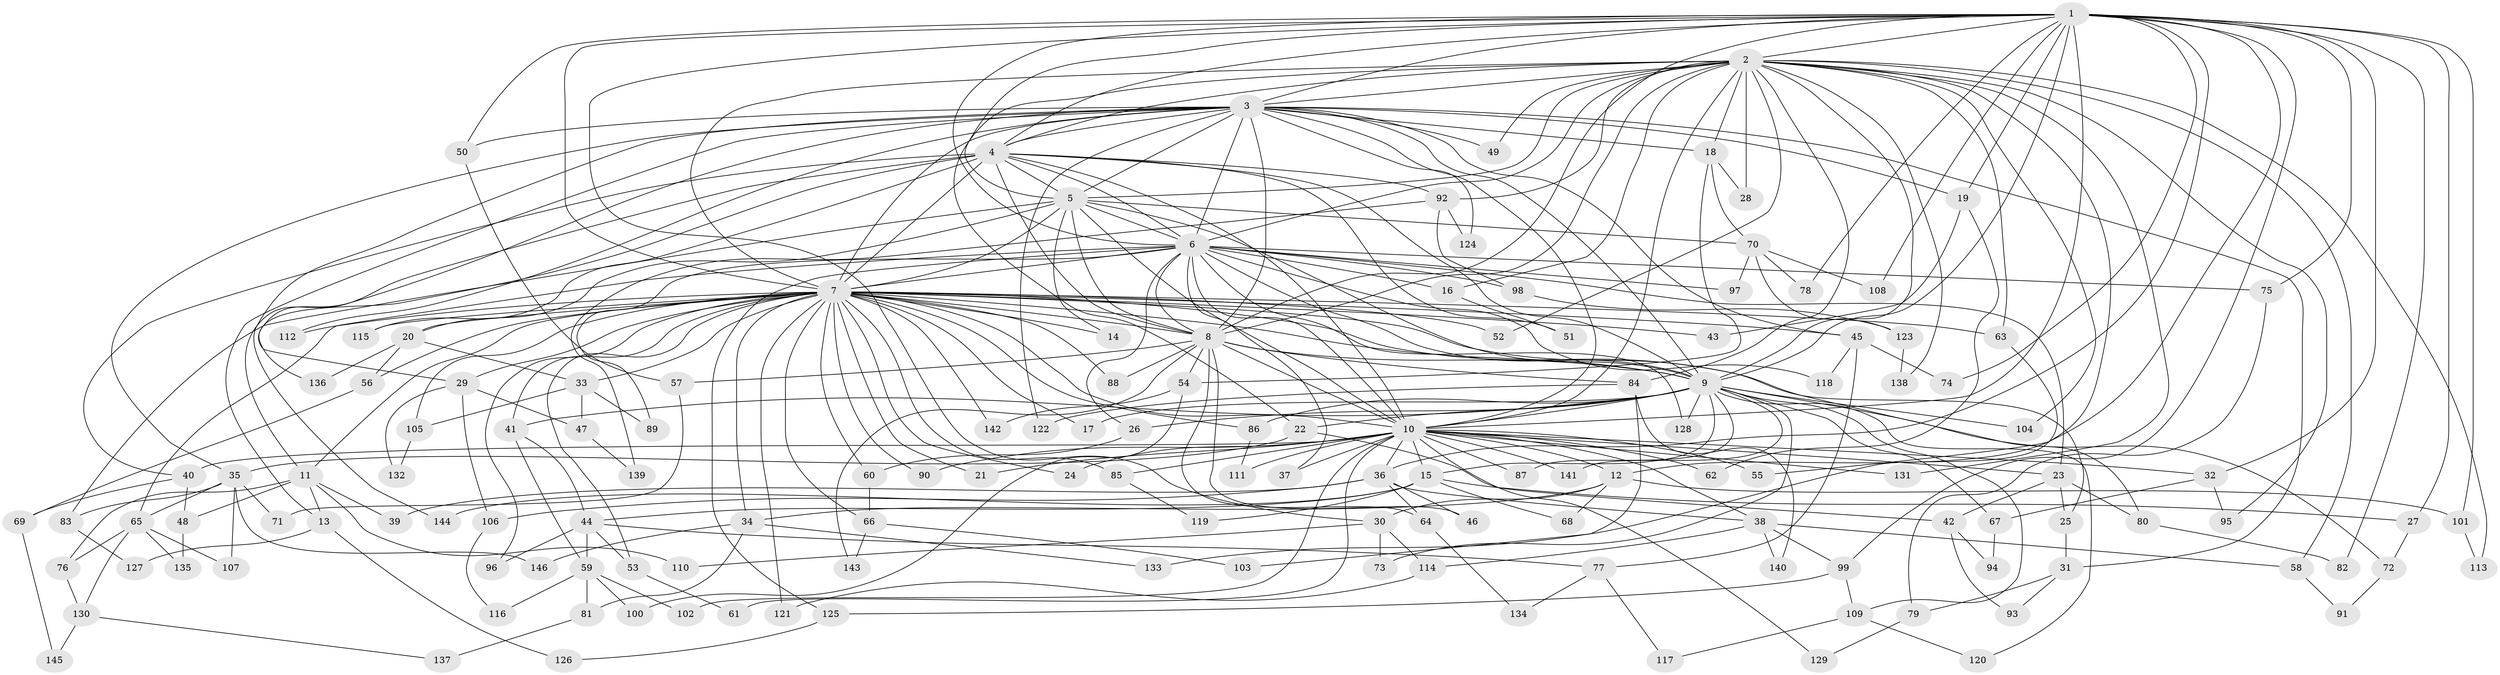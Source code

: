 // coarse degree distribution, {5: 0.2033898305084746, 19: 0.03389830508474576, 4: 0.1864406779661017, 2: 0.13559322033898305, 6: 0.13559322033898305, 15: 0.03389830508474576, 28: 0.03389830508474576, 3: 0.1864406779661017, 21: 0.01694915254237288, 11: 0.01694915254237288, 9: 0.01694915254237288}
// Generated by graph-tools (version 1.1) at 2025/36/03/04/25 23:36:30]
// undirected, 146 vertices, 317 edges
graph export_dot {
  node [color=gray90,style=filled];
  1;
  2;
  3;
  4;
  5;
  6;
  7;
  8;
  9;
  10;
  11;
  12;
  13;
  14;
  15;
  16;
  17;
  18;
  19;
  20;
  21;
  22;
  23;
  24;
  25;
  26;
  27;
  28;
  29;
  30;
  31;
  32;
  33;
  34;
  35;
  36;
  37;
  38;
  39;
  40;
  41;
  42;
  43;
  44;
  45;
  46;
  47;
  48;
  49;
  50;
  51;
  52;
  53;
  54;
  55;
  56;
  57;
  58;
  59;
  60;
  61;
  62;
  63;
  64;
  65;
  66;
  67;
  68;
  69;
  70;
  71;
  72;
  73;
  74;
  75;
  76;
  77;
  78;
  79;
  80;
  81;
  82;
  83;
  84;
  85;
  86;
  87;
  88;
  89;
  90;
  91;
  92;
  93;
  94;
  95;
  96;
  97;
  98;
  99;
  100;
  101;
  102;
  103;
  104;
  105;
  106;
  107;
  108;
  109;
  110;
  111;
  112;
  113;
  114;
  115;
  116;
  117;
  118;
  119;
  120;
  121;
  122;
  123;
  124;
  125;
  126;
  127;
  128;
  129;
  130;
  131;
  132;
  133;
  134;
  135;
  136;
  137;
  138;
  139;
  140;
  141;
  142;
  143;
  144;
  145;
  146;
  1 -- 2;
  1 -- 3;
  1 -- 4;
  1 -- 5;
  1 -- 6;
  1 -- 7;
  1 -- 8;
  1 -- 9;
  1 -- 10;
  1 -- 12;
  1 -- 19;
  1 -- 27;
  1 -- 30;
  1 -- 32;
  1 -- 36;
  1 -- 50;
  1 -- 74;
  1 -- 75;
  1 -- 78;
  1 -- 82;
  1 -- 99;
  1 -- 101;
  1 -- 108;
  2 -- 3;
  2 -- 4;
  2 -- 5;
  2 -- 6;
  2 -- 7;
  2 -- 8;
  2 -- 9;
  2 -- 10;
  2 -- 16;
  2 -- 18;
  2 -- 22;
  2 -- 28;
  2 -- 49;
  2 -- 52;
  2 -- 55;
  2 -- 58;
  2 -- 63;
  2 -- 84;
  2 -- 92;
  2 -- 95;
  2 -- 104;
  2 -- 113;
  2 -- 131;
  2 -- 138;
  3 -- 4;
  3 -- 5;
  3 -- 6;
  3 -- 7;
  3 -- 8;
  3 -- 9;
  3 -- 10;
  3 -- 13;
  3 -- 18;
  3 -- 19;
  3 -- 29;
  3 -- 31;
  3 -- 35;
  3 -- 45;
  3 -- 49;
  3 -- 50;
  3 -- 112;
  3 -- 122;
  3 -- 124;
  3 -- 144;
  4 -- 5;
  4 -- 6;
  4 -- 7;
  4 -- 8;
  4 -- 9;
  4 -- 10;
  4 -- 11;
  4 -- 40;
  4 -- 51;
  4 -- 92;
  4 -- 115;
  4 -- 136;
  5 -- 6;
  5 -- 7;
  5 -- 8;
  5 -- 9;
  5 -- 10;
  5 -- 14;
  5 -- 20;
  5 -- 70;
  5 -- 83;
  6 -- 7;
  6 -- 8;
  6 -- 9;
  6 -- 10;
  6 -- 16;
  6 -- 23;
  6 -- 26;
  6 -- 37;
  6 -- 65;
  6 -- 75;
  6 -- 89;
  6 -- 97;
  6 -- 98;
  6 -- 118;
  6 -- 125;
  6 -- 128;
  7 -- 8;
  7 -- 9;
  7 -- 10;
  7 -- 11;
  7 -- 14;
  7 -- 17;
  7 -- 20;
  7 -- 21;
  7 -- 24;
  7 -- 25;
  7 -- 29;
  7 -- 33;
  7 -- 34;
  7 -- 41;
  7 -- 43;
  7 -- 45;
  7 -- 52;
  7 -- 53;
  7 -- 56;
  7 -- 60;
  7 -- 63;
  7 -- 66;
  7 -- 80;
  7 -- 85;
  7 -- 86;
  7 -- 88;
  7 -- 90;
  7 -- 96;
  7 -- 105;
  7 -- 112;
  7 -- 115;
  7 -- 121;
  7 -- 142;
  8 -- 9;
  8 -- 10;
  8 -- 46;
  8 -- 54;
  8 -- 57;
  8 -- 64;
  8 -- 84;
  8 -- 88;
  8 -- 143;
  9 -- 10;
  9 -- 15;
  9 -- 17;
  9 -- 22;
  9 -- 26;
  9 -- 41;
  9 -- 67;
  9 -- 72;
  9 -- 73;
  9 -- 86;
  9 -- 87;
  9 -- 104;
  9 -- 109;
  9 -- 120;
  9 -- 128;
  9 -- 141;
  10 -- 12;
  10 -- 15;
  10 -- 21;
  10 -- 23;
  10 -- 24;
  10 -- 32;
  10 -- 36;
  10 -- 37;
  10 -- 38;
  10 -- 40;
  10 -- 55;
  10 -- 61;
  10 -- 62;
  10 -- 85;
  10 -- 87;
  10 -- 90;
  10 -- 102;
  10 -- 111;
  10 -- 129;
  10 -- 131;
  10 -- 141;
  11 -- 13;
  11 -- 39;
  11 -- 48;
  11 -- 76;
  11 -- 110;
  12 -- 30;
  12 -- 34;
  12 -- 68;
  12 -- 101;
  13 -- 126;
  13 -- 127;
  15 -- 27;
  15 -- 44;
  15 -- 68;
  15 -- 119;
  15 -- 144;
  16 -- 51;
  18 -- 28;
  18 -- 54;
  18 -- 70;
  19 -- 43;
  19 -- 62;
  20 -- 33;
  20 -- 56;
  20 -- 136;
  22 -- 35;
  22 -- 42;
  23 -- 25;
  23 -- 42;
  23 -- 80;
  25 -- 31;
  26 -- 60;
  27 -- 72;
  29 -- 47;
  29 -- 106;
  29 -- 132;
  30 -- 73;
  30 -- 110;
  30 -- 114;
  31 -- 79;
  31 -- 93;
  32 -- 67;
  32 -- 95;
  33 -- 47;
  33 -- 89;
  33 -- 105;
  34 -- 81;
  34 -- 133;
  34 -- 146;
  35 -- 65;
  35 -- 71;
  35 -- 83;
  35 -- 107;
  35 -- 146;
  36 -- 38;
  36 -- 39;
  36 -- 46;
  36 -- 64;
  36 -- 106;
  38 -- 58;
  38 -- 99;
  38 -- 114;
  38 -- 140;
  40 -- 48;
  40 -- 69;
  41 -- 44;
  41 -- 59;
  42 -- 93;
  42 -- 94;
  44 -- 53;
  44 -- 59;
  44 -- 77;
  44 -- 96;
  45 -- 74;
  45 -- 77;
  45 -- 118;
  47 -- 139;
  48 -- 135;
  50 -- 57;
  53 -- 61;
  54 -- 100;
  54 -- 142;
  56 -- 69;
  57 -- 71;
  58 -- 91;
  59 -- 81;
  59 -- 100;
  59 -- 102;
  59 -- 116;
  60 -- 66;
  63 -- 133;
  64 -- 134;
  65 -- 76;
  65 -- 107;
  65 -- 130;
  65 -- 135;
  66 -- 103;
  66 -- 143;
  67 -- 94;
  69 -- 145;
  70 -- 78;
  70 -- 97;
  70 -- 108;
  70 -- 123;
  72 -- 91;
  75 -- 79;
  76 -- 130;
  77 -- 117;
  77 -- 134;
  79 -- 129;
  80 -- 82;
  81 -- 137;
  83 -- 127;
  84 -- 103;
  84 -- 122;
  84 -- 140;
  85 -- 119;
  86 -- 111;
  92 -- 98;
  92 -- 124;
  92 -- 139;
  98 -- 123;
  99 -- 109;
  99 -- 125;
  101 -- 113;
  105 -- 132;
  106 -- 116;
  109 -- 117;
  109 -- 120;
  114 -- 121;
  123 -- 138;
  125 -- 126;
  130 -- 137;
  130 -- 145;
}
